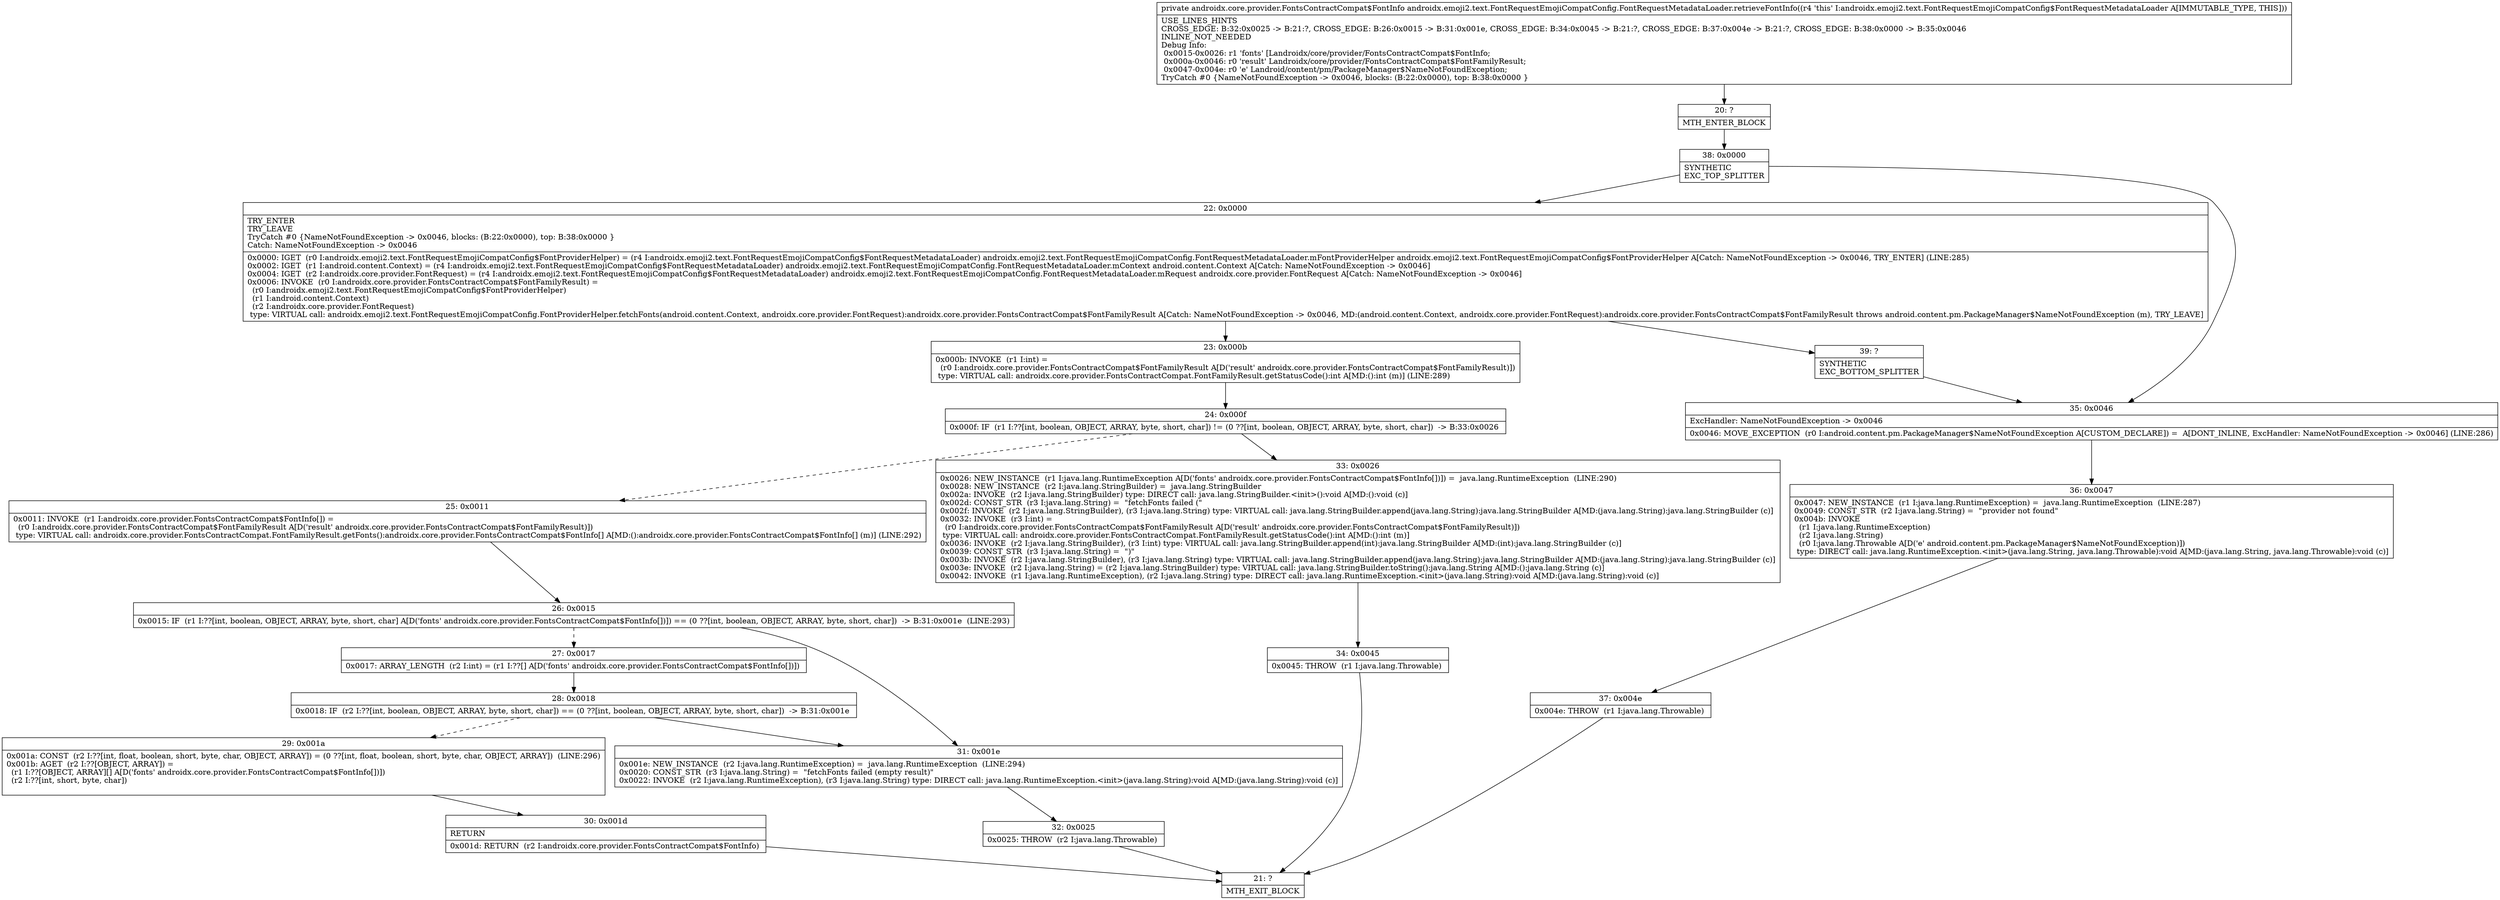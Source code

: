 digraph "CFG forandroidx.emoji2.text.FontRequestEmojiCompatConfig.FontRequestMetadataLoader.retrieveFontInfo()Landroidx\/core\/provider\/FontsContractCompat$FontInfo;" {
Node_20 [shape=record,label="{20\:\ ?|MTH_ENTER_BLOCK\l}"];
Node_38 [shape=record,label="{38\:\ 0x0000|SYNTHETIC\lEXC_TOP_SPLITTER\l}"];
Node_22 [shape=record,label="{22\:\ 0x0000|TRY_ENTER\lTRY_LEAVE\lTryCatch #0 \{NameNotFoundException \-\> 0x0046, blocks: (B:22:0x0000), top: B:38:0x0000 \}\lCatch: NameNotFoundException \-\> 0x0046\l|0x0000: IGET  (r0 I:androidx.emoji2.text.FontRequestEmojiCompatConfig$FontProviderHelper) = (r4 I:androidx.emoji2.text.FontRequestEmojiCompatConfig$FontRequestMetadataLoader) androidx.emoji2.text.FontRequestEmojiCompatConfig.FontRequestMetadataLoader.mFontProviderHelper androidx.emoji2.text.FontRequestEmojiCompatConfig$FontProviderHelper A[Catch: NameNotFoundException \-\> 0x0046, TRY_ENTER] (LINE:285)\l0x0002: IGET  (r1 I:android.content.Context) = (r4 I:androidx.emoji2.text.FontRequestEmojiCompatConfig$FontRequestMetadataLoader) androidx.emoji2.text.FontRequestEmojiCompatConfig.FontRequestMetadataLoader.mContext android.content.Context A[Catch: NameNotFoundException \-\> 0x0046]\l0x0004: IGET  (r2 I:androidx.core.provider.FontRequest) = (r4 I:androidx.emoji2.text.FontRequestEmojiCompatConfig$FontRequestMetadataLoader) androidx.emoji2.text.FontRequestEmojiCompatConfig.FontRequestMetadataLoader.mRequest androidx.core.provider.FontRequest A[Catch: NameNotFoundException \-\> 0x0046]\l0x0006: INVOKE  (r0 I:androidx.core.provider.FontsContractCompat$FontFamilyResult) = \l  (r0 I:androidx.emoji2.text.FontRequestEmojiCompatConfig$FontProviderHelper)\l  (r1 I:android.content.Context)\l  (r2 I:androidx.core.provider.FontRequest)\l type: VIRTUAL call: androidx.emoji2.text.FontRequestEmojiCompatConfig.FontProviderHelper.fetchFonts(android.content.Context, androidx.core.provider.FontRequest):androidx.core.provider.FontsContractCompat$FontFamilyResult A[Catch: NameNotFoundException \-\> 0x0046, MD:(android.content.Context, androidx.core.provider.FontRequest):androidx.core.provider.FontsContractCompat$FontFamilyResult throws android.content.pm.PackageManager$NameNotFoundException (m), TRY_LEAVE]\l}"];
Node_23 [shape=record,label="{23\:\ 0x000b|0x000b: INVOKE  (r1 I:int) = \l  (r0 I:androidx.core.provider.FontsContractCompat$FontFamilyResult A[D('result' androidx.core.provider.FontsContractCompat$FontFamilyResult)])\l type: VIRTUAL call: androidx.core.provider.FontsContractCompat.FontFamilyResult.getStatusCode():int A[MD:():int (m)] (LINE:289)\l}"];
Node_24 [shape=record,label="{24\:\ 0x000f|0x000f: IF  (r1 I:??[int, boolean, OBJECT, ARRAY, byte, short, char]) != (0 ??[int, boolean, OBJECT, ARRAY, byte, short, char])  \-\> B:33:0x0026 \l}"];
Node_25 [shape=record,label="{25\:\ 0x0011|0x0011: INVOKE  (r1 I:androidx.core.provider.FontsContractCompat$FontInfo[]) = \l  (r0 I:androidx.core.provider.FontsContractCompat$FontFamilyResult A[D('result' androidx.core.provider.FontsContractCompat$FontFamilyResult)])\l type: VIRTUAL call: androidx.core.provider.FontsContractCompat.FontFamilyResult.getFonts():androidx.core.provider.FontsContractCompat$FontInfo[] A[MD:():androidx.core.provider.FontsContractCompat$FontInfo[] (m)] (LINE:292)\l}"];
Node_26 [shape=record,label="{26\:\ 0x0015|0x0015: IF  (r1 I:??[int, boolean, OBJECT, ARRAY, byte, short, char] A[D('fonts' androidx.core.provider.FontsContractCompat$FontInfo[])]) == (0 ??[int, boolean, OBJECT, ARRAY, byte, short, char])  \-\> B:31:0x001e  (LINE:293)\l}"];
Node_27 [shape=record,label="{27\:\ 0x0017|0x0017: ARRAY_LENGTH  (r2 I:int) = (r1 I:??[] A[D('fonts' androidx.core.provider.FontsContractCompat$FontInfo[])]) \l}"];
Node_28 [shape=record,label="{28\:\ 0x0018|0x0018: IF  (r2 I:??[int, boolean, OBJECT, ARRAY, byte, short, char]) == (0 ??[int, boolean, OBJECT, ARRAY, byte, short, char])  \-\> B:31:0x001e \l}"];
Node_29 [shape=record,label="{29\:\ 0x001a|0x001a: CONST  (r2 I:??[int, float, boolean, short, byte, char, OBJECT, ARRAY]) = (0 ??[int, float, boolean, short, byte, char, OBJECT, ARRAY])  (LINE:296)\l0x001b: AGET  (r2 I:??[OBJECT, ARRAY]) = \l  (r1 I:??[OBJECT, ARRAY][] A[D('fonts' androidx.core.provider.FontsContractCompat$FontInfo[])])\l  (r2 I:??[int, short, byte, char])\l \l}"];
Node_30 [shape=record,label="{30\:\ 0x001d|RETURN\l|0x001d: RETURN  (r2 I:androidx.core.provider.FontsContractCompat$FontInfo) \l}"];
Node_21 [shape=record,label="{21\:\ ?|MTH_EXIT_BLOCK\l}"];
Node_31 [shape=record,label="{31\:\ 0x001e|0x001e: NEW_INSTANCE  (r2 I:java.lang.RuntimeException) =  java.lang.RuntimeException  (LINE:294)\l0x0020: CONST_STR  (r3 I:java.lang.String) =  \"fetchFonts failed (empty result)\" \l0x0022: INVOKE  (r2 I:java.lang.RuntimeException), (r3 I:java.lang.String) type: DIRECT call: java.lang.RuntimeException.\<init\>(java.lang.String):void A[MD:(java.lang.String):void (c)]\l}"];
Node_32 [shape=record,label="{32\:\ 0x0025|0x0025: THROW  (r2 I:java.lang.Throwable) \l}"];
Node_33 [shape=record,label="{33\:\ 0x0026|0x0026: NEW_INSTANCE  (r1 I:java.lang.RuntimeException A[D('fonts' androidx.core.provider.FontsContractCompat$FontInfo[])]) =  java.lang.RuntimeException  (LINE:290)\l0x0028: NEW_INSTANCE  (r2 I:java.lang.StringBuilder) =  java.lang.StringBuilder \l0x002a: INVOKE  (r2 I:java.lang.StringBuilder) type: DIRECT call: java.lang.StringBuilder.\<init\>():void A[MD:():void (c)]\l0x002d: CONST_STR  (r3 I:java.lang.String) =  \"fetchFonts failed (\" \l0x002f: INVOKE  (r2 I:java.lang.StringBuilder), (r3 I:java.lang.String) type: VIRTUAL call: java.lang.StringBuilder.append(java.lang.String):java.lang.StringBuilder A[MD:(java.lang.String):java.lang.StringBuilder (c)]\l0x0032: INVOKE  (r3 I:int) = \l  (r0 I:androidx.core.provider.FontsContractCompat$FontFamilyResult A[D('result' androidx.core.provider.FontsContractCompat$FontFamilyResult)])\l type: VIRTUAL call: androidx.core.provider.FontsContractCompat.FontFamilyResult.getStatusCode():int A[MD:():int (m)]\l0x0036: INVOKE  (r2 I:java.lang.StringBuilder), (r3 I:int) type: VIRTUAL call: java.lang.StringBuilder.append(int):java.lang.StringBuilder A[MD:(int):java.lang.StringBuilder (c)]\l0x0039: CONST_STR  (r3 I:java.lang.String) =  \")\" \l0x003b: INVOKE  (r2 I:java.lang.StringBuilder), (r3 I:java.lang.String) type: VIRTUAL call: java.lang.StringBuilder.append(java.lang.String):java.lang.StringBuilder A[MD:(java.lang.String):java.lang.StringBuilder (c)]\l0x003e: INVOKE  (r2 I:java.lang.String) = (r2 I:java.lang.StringBuilder) type: VIRTUAL call: java.lang.StringBuilder.toString():java.lang.String A[MD:():java.lang.String (c)]\l0x0042: INVOKE  (r1 I:java.lang.RuntimeException), (r2 I:java.lang.String) type: DIRECT call: java.lang.RuntimeException.\<init\>(java.lang.String):void A[MD:(java.lang.String):void (c)]\l}"];
Node_34 [shape=record,label="{34\:\ 0x0045|0x0045: THROW  (r1 I:java.lang.Throwable) \l}"];
Node_39 [shape=record,label="{39\:\ ?|SYNTHETIC\lEXC_BOTTOM_SPLITTER\l}"];
Node_35 [shape=record,label="{35\:\ 0x0046|ExcHandler: NameNotFoundException \-\> 0x0046\l|0x0046: MOVE_EXCEPTION  (r0 I:android.content.pm.PackageManager$NameNotFoundException A[CUSTOM_DECLARE]) =  A[DONT_INLINE, ExcHandler: NameNotFoundException \-\> 0x0046] (LINE:286)\l}"];
Node_36 [shape=record,label="{36\:\ 0x0047|0x0047: NEW_INSTANCE  (r1 I:java.lang.RuntimeException) =  java.lang.RuntimeException  (LINE:287)\l0x0049: CONST_STR  (r2 I:java.lang.String) =  \"provider not found\" \l0x004b: INVOKE  \l  (r1 I:java.lang.RuntimeException)\l  (r2 I:java.lang.String)\l  (r0 I:java.lang.Throwable A[D('e' android.content.pm.PackageManager$NameNotFoundException)])\l type: DIRECT call: java.lang.RuntimeException.\<init\>(java.lang.String, java.lang.Throwable):void A[MD:(java.lang.String, java.lang.Throwable):void (c)]\l}"];
Node_37 [shape=record,label="{37\:\ 0x004e|0x004e: THROW  (r1 I:java.lang.Throwable) \l}"];
MethodNode[shape=record,label="{private androidx.core.provider.FontsContractCompat$FontInfo androidx.emoji2.text.FontRequestEmojiCompatConfig.FontRequestMetadataLoader.retrieveFontInfo((r4 'this' I:androidx.emoji2.text.FontRequestEmojiCompatConfig$FontRequestMetadataLoader A[IMMUTABLE_TYPE, THIS]))  | USE_LINES_HINTS\lCROSS_EDGE: B:32:0x0025 \-\> B:21:?, CROSS_EDGE: B:26:0x0015 \-\> B:31:0x001e, CROSS_EDGE: B:34:0x0045 \-\> B:21:?, CROSS_EDGE: B:37:0x004e \-\> B:21:?, CROSS_EDGE: B:38:0x0000 \-\> B:35:0x0046\lINLINE_NOT_NEEDED\lDebug Info:\l  0x0015\-0x0026: r1 'fonts' [Landroidx\/core\/provider\/FontsContractCompat$FontInfo;\l  0x000a\-0x0046: r0 'result' Landroidx\/core\/provider\/FontsContractCompat$FontFamilyResult;\l  0x0047\-0x004e: r0 'e' Landroid\/content\/pm\/PackageManager$NameNotFoundException;\lTryCatch #0 \{NameNotFoundException \-\> 0x0046, blocks: (B:22:0x0000), top: B:38:0x0000 \}\l}"];
MethodNode -> Node_20;Node_20 -> Node_38;
Node_38 -> Node_22;
Node_38 -> Node_35;
Node_22 -> Node_23;
Node_22 -> Node_39;
Node_23 -> Node_24;
Node_24 -> Node_25[style=dashed];
Node_24 -> Node_33;
Node_25 -> Node_26;
Node_26 -> Node_27[style=dashed];
Node_26 -> Node_31;
Node_27 -> Node_28;
Node_28 -> Node_29[style=dashed];
Node_28 -> Node_31;
Node_29 -> Node_30;
Node_30 -> Node_21;
Node_31 -> Node_32;
Node_32 -> Node_21;
Node_33 -> Node_34;
Node_34 -> Node_21;
Node_39 -> Node_35;
Node_35 -> Node_36;
Node_36 -> Node_37;
Node_37 -> Node_21;
}

